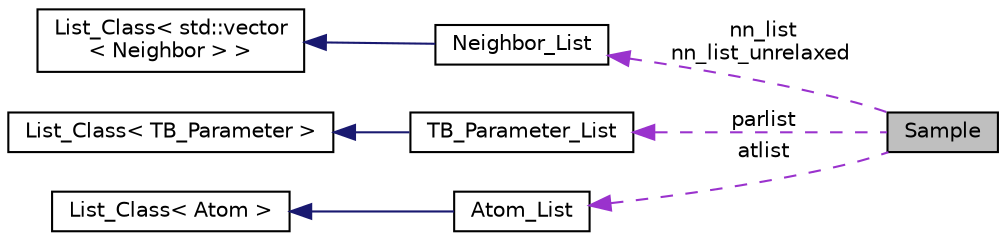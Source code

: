 digraph "Sample"
{
  edge [fontname="Helvetica",fontsize="10",labelfontname="Helvetica",labelfontsize="10"];
  node [fontname="Helvetica",fontsize="10",shape=record];
  rankdir="LR";
  Node1 [label="Sample",height=0.2,width=0.4,color="black", fillcolor="grey75", style="filled", fontcolor="black"];
  Node2 -> Node1 [dir="back",color="darkorchid3",fontsize="10",style="dashed",label=" nn_list\nnn_list_unrelaxed" ,fontname="Helvetica"];
  Node2 [label="Neighbor_List",height=0.2,width=0.4,color="black", fillcolor="white", style="filled",URL="$classNeighbor__List.html"];
  Node3 -> Node2 [dir="back",color="midnightblue",fontsize="10",style="solid",fontname="Helvetica"];
  Node3 [label="List_Class\< std::vector\l\< Neighbor \> \>",height=0.2,width=0.4,color="black", fillcolor="white", style="filled",URL="$classList__Class.html"];
  Node4 -> Node1 [dir="back",color="darkorchid3",fontsize="10",style="dashed",label=" parlist" ,fontname="Helvetica"];
  Node4 [label="TB_Parameter_List",height=0.2,width=0.4,color="black", fillcolor="white", style="filled",URL="$classTB__Parameter__List.html"];
  Node5 -> Node4 [dir="back",color="midnightblue",fontsize="10",style="solid",fontname="Helvetica"];
  Node5 [label="List_Class\< TB_Parameter \>",height=0.2,width=0.4,color="black", fillcolor="white", style="filled",URL="$classList__Class.html"];
  Node6 -> Node1 [dir="back",color="darkorchid3",fontsize="10",style="dashed",label=" atlist" ,fontname="Helvetica"];
  Node6 [label="Atom_List",height=0.2,width=0.4,color="black", fillcolor="white", style="filled",URL="$classAtom__List.html"];
  Node7 -> Node6 [dir="back",color="midnightblue",fontsize="10",style="solid",fontname="Helvetica"];
  Node7 [label="List_Class\< Atom \>",height=0.2,width=0.4,color="black", fillcolor="white", style="filled",URL="$classList__Class.html"];
}
